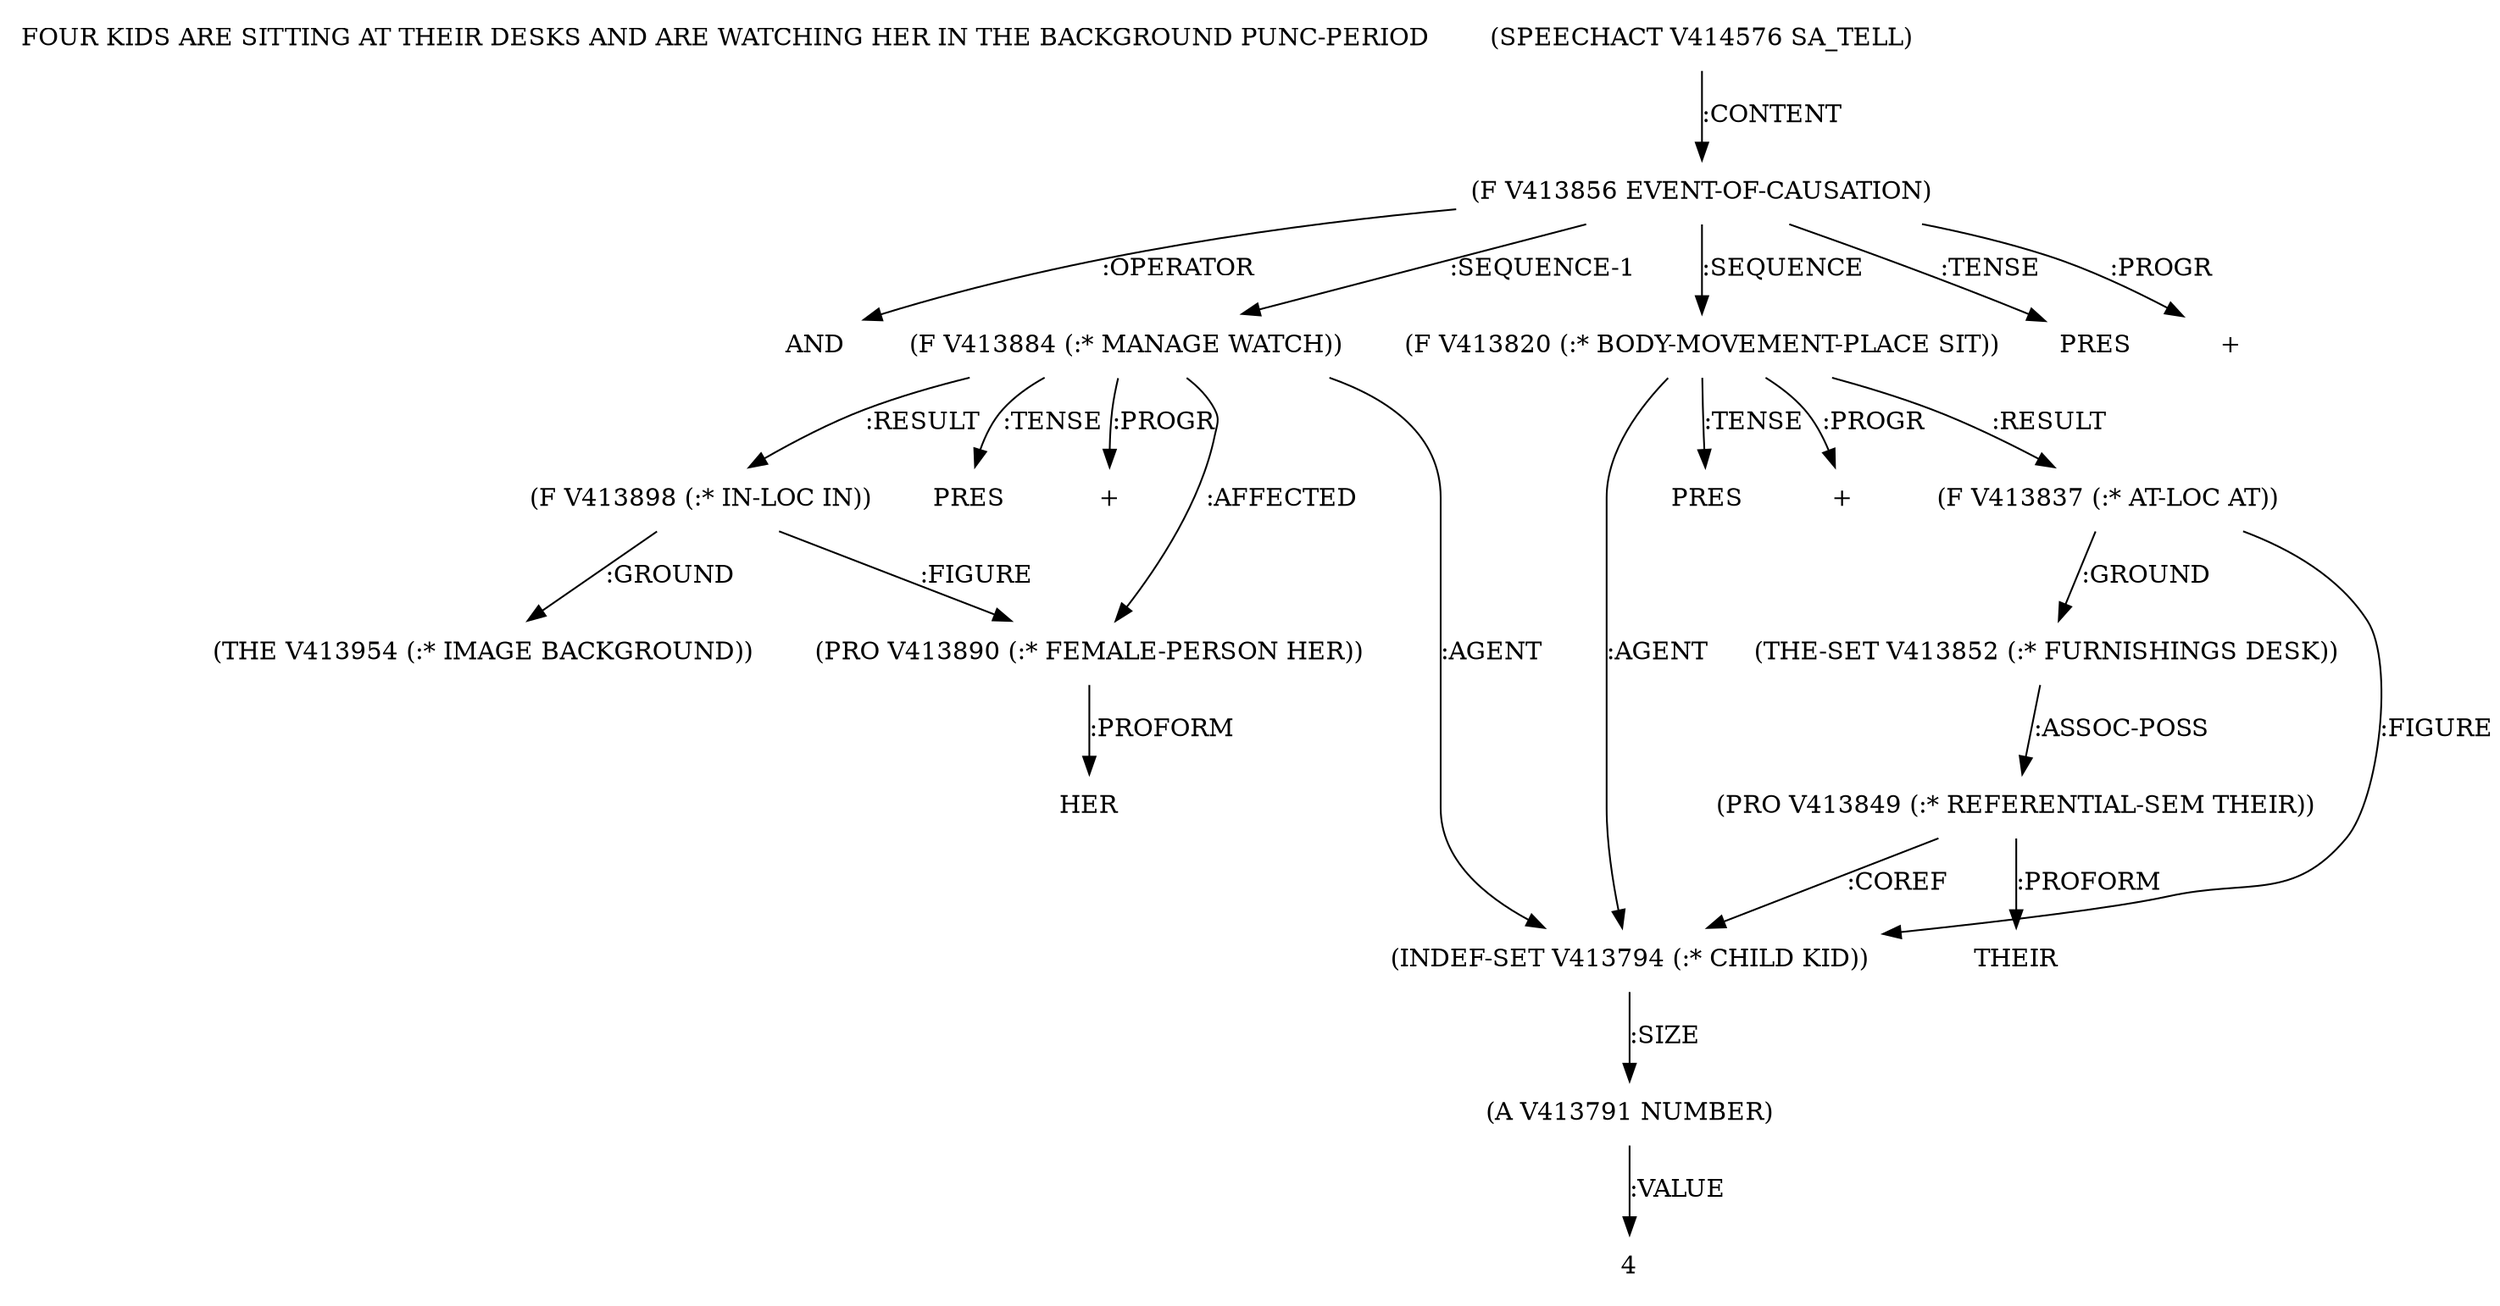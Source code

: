 digraph Terms {
  node [shape=none]
  "FOUR KIDS ARE SITTING AT THEIR DESKS AND ARE WATCHING HER IN THE BACKGROUND PUNC-PERIOD"
  "V414576" [label="(SPEECHACT V414576 SA_TELL)"]
  "V414576" -> "V413856" [label=":CONTENT"]
  "V413856" [label="(F V413856 EVENT-OF-CAUSATION)"]
  "V413856" -> "NT416265" [label=":OPERATOR"]
  "NT416265" [label="AND"]
  "V413856" -> "V413820" [label=":SEQUENCE"]
  "V413856" -> "V413884" [label=":SEQUENCE-1"]
  "V413856" -> "NT416266" [label=":TENSE"]
  "NT416266" [label="PRES"]
  "V413856" -> "NT416267" [label=":PROGR"]
  "NT416267" [label="+"]
  "V413820" [label="(F V413820 (:* BODY-MOVEMENT-PLACE SIT))"]
  "V413820" -> "V413837" [label=":RESULT"]
  "V413820" -> "V413794" [label=":AGENT"]
  "V413820" -> "NT416268" [label=":TENSE"]
  "NT416268" [label="PRES"]
  "V413820" -> "NT416269" [label=":PROGR"]
  "NT416269" [label="+"]
  "V413794" [label="(INDEF-SET V413794 (:* CHILD KID))"]
  "V413794" -> "V413791" [label=":SIZE"]
  "V413791" [label="(A V413791 NUMBER)"]
  "V413791" -> "NT416270" [label=":VALUE"]
  "NT416270" [label="4"]
  "V413837" [label="(F V413837 (:* AT-LOC AT))"]
  "V413837" -> "V413852" [label=":GROUND"]
  "V413837" -> "V413794" [label=":FIGURE"]
  "V413852" [label="(THE-SET V413852 (:* FURNISHINGS DESK))"]
  "V413852" -> "V413849" [label=":ASSOC-POSS"]
  "V413849" [label="(PRO V413849 (:* REFERENTIAL-SEM THEIR))"]
  "V413849" -> "NT416271" [label=":PROFORM"]
  "NT416271" [label="THEIR"]
  "V413849" -> "V413794" [label=":COREF"]
  "V413884" [label="(F V413884 (:* MANAGE WATCH))"]
  "V413884" -> "V413898" [label=":RESULT"]
  "V413884" -> "V413794" [label=":AGENT"]
  "V413884" -> "V413890" [label=":AFFECTED"]
  "V413884" -> "NT416272" [label=":TENSE"]
  "NT416272" [label="PRES"]
  "V413884" -> "NT416273" [label=":PROGR"]
  "NT416273" [label="+"]
  "V413890" [label="(PRO V413890 (:* FEMALE-PERSON HER))"]
  "V413890" -> "NT416274" [label=":PROFORM"]
  "NT416274" [label="HER"]
  "V413898" [label="(F V413898 (:* IN-LOC IN))"]
  "V413898" -> "V413954" [label=":GROUND"]
  "V413898" -> "V413890" [label=":FIGURE"]
  "V413954" [label="(THE V413954 (:* IMAGE BACKGROUND))"]
}
